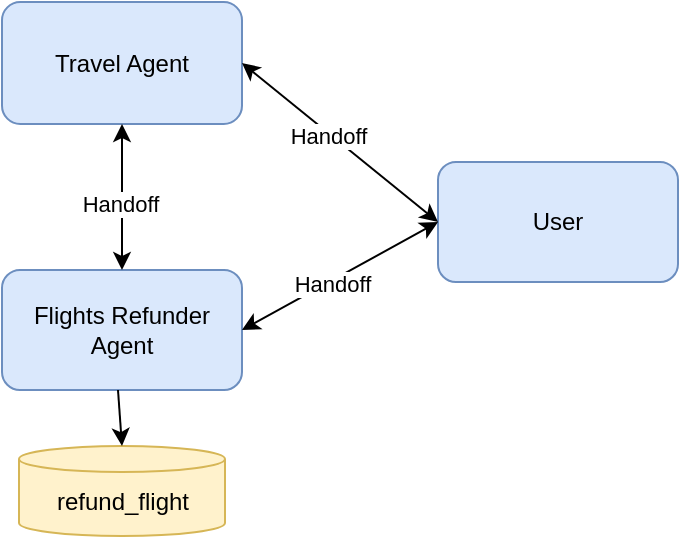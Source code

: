 <mxfile version="24.8.4">
  <diagram name="Page-1" id="y5g9oLqhGPSVJRIakE2-">
    <mxGraphModel dx="748" dy="618" grid="0" gridSize="10" guides="1" tooltips="1" connect="1" arrows="1" fold="1" page="1" pageScale="1" pageWidth="2050" pageHeight="2000" math="0" shadow="0">
      <root>
        <mxCell id="0" />
        <mxCell id="1" parent="0" />
        <mxCell id="pQ48hnmP3BsQIGEezLn9-2" value="Travel Agent" style="rounded=1;whiteSpace=wrap;html=1;strokeColor=#6c8ebf;fillColor=#dae8fc;" parent="1" vertex="1">
          <mxGeometry x="608" y="196" width="120" height="61" as="geometry" />
        </mxCell>
        <mxCell id="pQ48hnmP3BsQIGEezLn9-3" value="User" style="rounded=1;whiteSpace=wrap;html=1;strokeColor=#6c8ebf;fillColor=#dae8fc;" parent="1" vertex="1">
          <mxGeometry x="826" y="276" width="120" height="60" as="geometry" />
        </mxCell>
        <mxCell id="pQ48hnmP3BsQIGEezLn9-5" value="&lt;div&gt;&lt;span data-darkreader-inline-bgcolor=&quot;&quot; style=&quot;background-color: initial; --darkreader-inline-bgcolor: initial;&quot;&gt;Flights Refunder Agent&lt;/span&gt;&lt;/div&gt;" style="rounded=1;whiteSpace=wrap;html=1;strokeColor=#6c8ebf;fillColor=#dae8fc;" parent="1" vertex="1">
          <mxGeometry x="608" y="330" width="120" height="60" as="geometry" />
        </mxCell>
        <mxCell id="pQ48hnmP3BsQIGEezLn9-6" value="" style="endArrow=classic;startArrow=classic;html=1;rounded=0;entryX=0.5;entryY=1;entryDx=0;entryDy=0;" parent="1" source="pQ48hnmP3BsQIGEezLn9-5" target="pQ48hnmP3BsQIGEezLn9-2" edge="1">
          <mxGeometry width="50" height="50" relative="1" as="geometry">
            <mxPoint x="706" y="376" as="sourcePoint" />
            <mxPoint x="756" y="326" as="targetPoint" />
          </mxGeometry>
        </mxCell>
        <mxCell id="pQ48hnmP3BsQIGEezLn9-9" value="Handoff" style="edgeLabel;html=1;align=center;verticalAlign=middle;resizable=0;points=[];" parent="pQ48hnmP3BsQIGEezLn9-6" vertex="1" connectable="0">
          <mxGeometry x="-0.065" y="1" relative="1" as="geometry">
            <mxPoint y="1" as="offset" />
          </mxGeometry>
        </mxCell>
        <mxCell id="pQ48hnmP3BsQIGEezLn9-8" value="" style="endArrow=classic;startArrow=classic;html=1;rounded=0;exitX=1;exitY=0.5;exitDx=0;exitDy=0;entryX=0;entryY=0.5;entryDx=0;entryDy=0;" parent="1" source="pQ48hnmP3BsQIGEezLn9-2" target="pQ48hnmP3BsQIGEezLn9-3" edge="1">
          <mxGeometry width="50" height="50" relative="1" as="geometry">
            <mxPoint x="706" y="376" as="sourcePoint" />
            <mxPoint x="756" y="326" as="targetPoint" />
          </mxGeometry>
        </mxCell>
        <mxCell id="pQ48hnmP3BsQIGEezLn9-15" value="Handoff" style="edgeLabel;html=1;align=center;verticalAlign=middle;resizable=0;points=[];" parent="pQ48hnmP3BsQIGEezLn9-8" vertex="1" connectable="0">
          <mxGeometry x="-0.107" y="-1" relative="1" as="geometry">
            <mxPoint as="offset" />
          </mxGeometry>
        </mxCell>
        <mxCell id="pQ48hnmP3BsQIGEezLn9-18" value="" style="endArrow=classic;startArrow=classic;html=1;rounded=0;exitX=1;exitY=0.5;exitDx=0;exitDy=0;entryX=0;entryY=0.5;entryDx=0;entryDy=0;" parent="1" source="pQ48hnmP3BsQIGEezLn9-5" target="pQ48hnmP3BsQIGEezLn9-3" edge="1">
          <mxGeometry width="50" height="50" relative="1" as="geometry">
            <mxPoint x="738" y="237" as="sourcePoint" />
            <mxPoint x="822" y="308" as="targetPoint" />
          </mxGeometry>
        </mxCell>
        <mxCell id="pQ48hnmP3BsQIGEezLn9-19" value="Handoff" style="edgeLabel;html=1;align=center;verticalAlign=middle;resizable=0;points=[];" parent="pQ48hnmP3BsQIGEezLn9-18" vertex="1" connectable="0">
          <mxGeometry x="-0.107" y="-1" relative="1" as="geometry">
            <mxPoint as="offset" />
          </mxGeometry>
        </mxCell>
        <mxCell id="pQ48hnmP3BsQIGEezLn9-24" value="refund_flight" style="shape=cylinder3;whiteSpace=wrap;html=1;boundedLbl=1;backgroundOutline=1;size=6.5;fillColor=#fff2cc;strokeColor=#d6b656;" parent="1" vertex="1">
          <mxGeometry x="616.5" y="418" width="103" height="45" as="geometry" />
        </mxCell>
        <mxCell id="pQ48hnmP3BsQIGEezLn9-25" value="" style="endArrow=classic;html=1;rounded=0;entryX=0.5;entryY=0;entryDx=0;entryDy=0;entryPerimeter=0;" parent="1" target="pQ48hnmP3BsQIGEezLn9-24" edge="1">
          <mxGeometry width="50" height="50" relative="1" as="geometry">
            <mxPoint x="666" y="390" as="sourcePoint" />
            <mxPoint x="716" y="340" as="targetPoint" />
          </mxGeometry>
        </mxCell>
      </root>
    </mxGraphModel>
  </diagram>
</mxfile>
